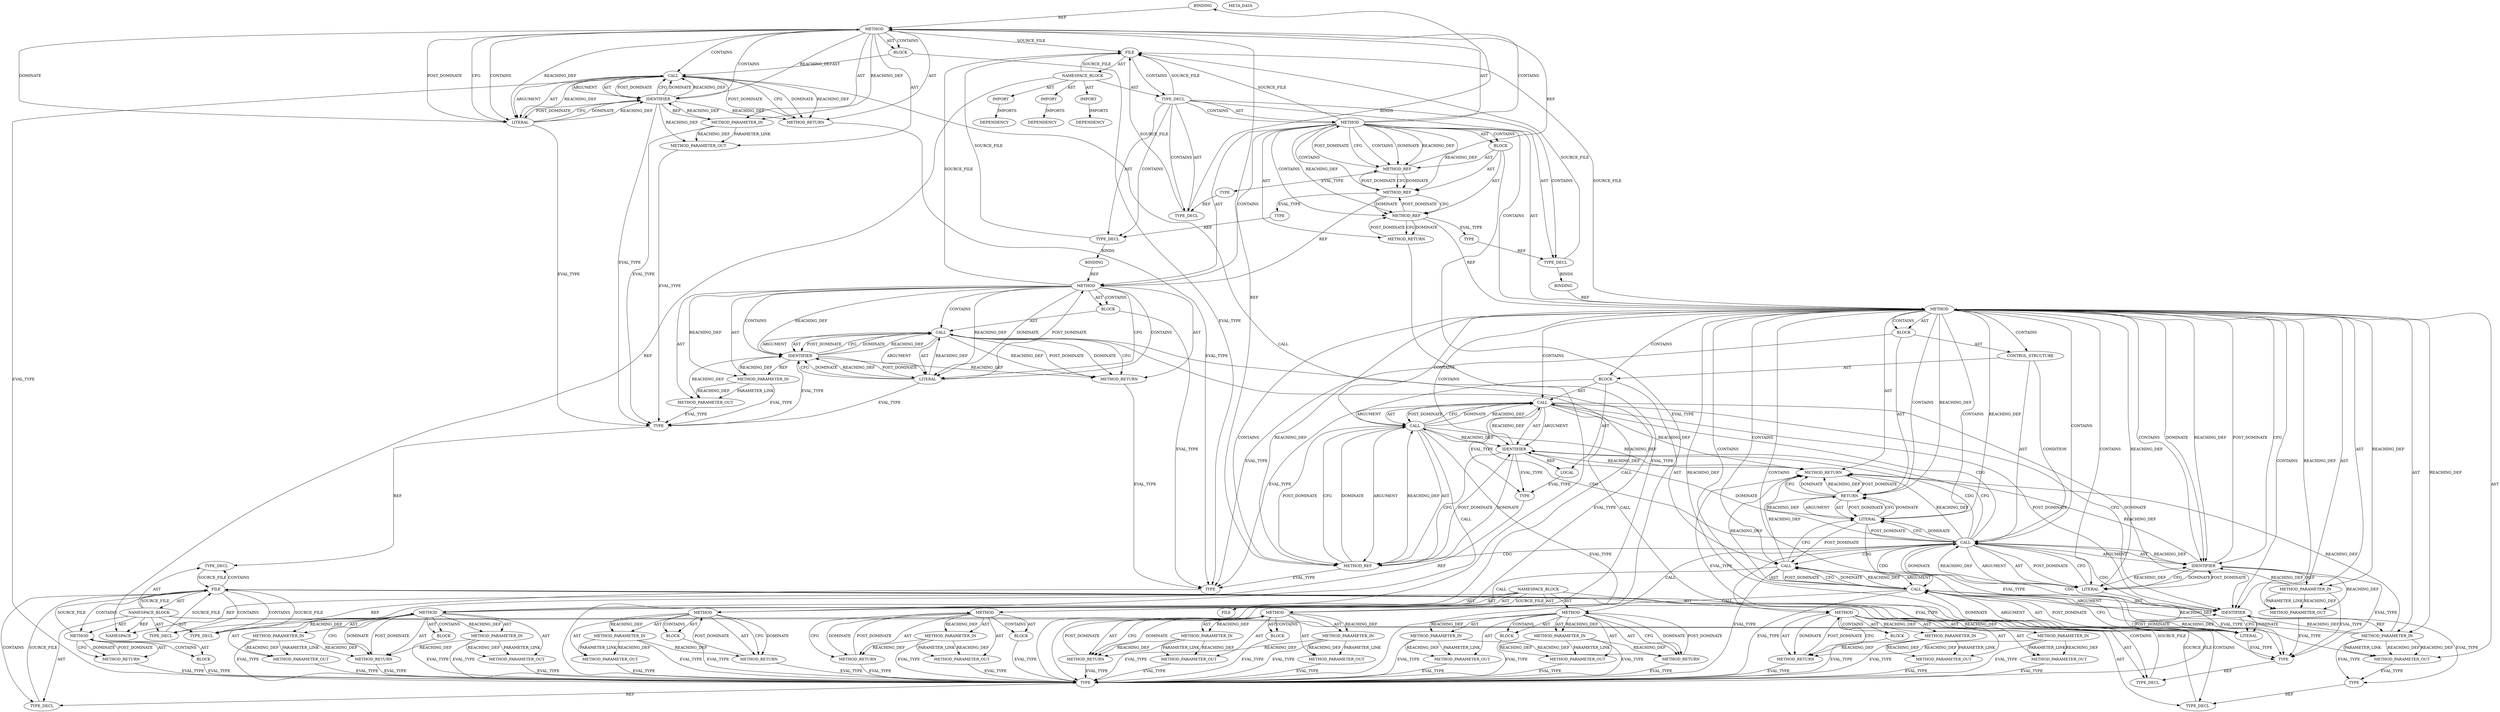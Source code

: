 digraph {
  "21474836480" [label="BINDING" METHOD_FULL_NAME="print_1" NAME="print_1" SIGNATURE="void(char*)"];
  "21474836481" [label="BINDING" METHOD_FULL_NAME="print_2" NAME="print_2" SIGNATURE="void(char*)"];
  "21474836482" [label="BINDING" METHOD_FULL_NAME="main" NAME="main" SIGNATURE="int(int,char[]*)"];
  "25769803776" [label="BLOCK" ARGUMENT_INDEX="-1" CODE="{
	printf(\"%s\", str);					/* FIX */
}" COLUMN_NUMBER="31" LINE_NUMBER="20" ORDER="2" TYPE_FULL_NAME="void"];
  "25769803777" [label="BLOCK" ARGUMENT_INDEX="-1" CODE="{
	printf(\"%s\", str);
}" COLUMN_NUMBER="31" LINE_NUMBER="24" ORDER="2" TYPE_FULL_NAME="void"];
  "25769803778" [label="BLOCK" ARGUMENT_INDEX="-1" CODE="{
	if (argc > 1) {
		vPtr func = &print_1;
		func(argv[1]);
	}
	return 0;
}" COLUMN_NUMBER="1" LINE_NUMBER="30" ORDER="3" TYPE_FULL_NAME="void"];
  "25769803779" [label="BLOCK" ARGUMENT_INDEX="-1" CODE="{
		vPtr func = &print_1;
		func(argv[1]);
	}" COLUMN_NUMBER="16" LINE_NUMBER="31" ORDER="2" TYPE_FULL_NAME="void"];
  "25769803780" [label="BLOCK" ARGUMENT_INDEX="-1" CODE="<empty>" COLUMN_NUMBER="1" LINE_NUMBER="1" ORDER="1" TYPE_FULL_NAME="ANY"];
  "25769803781" [label="BLOCK" ARGUMENT_INDEX="-1" CODE="<empty>" ORDER="1" TYPE_FULL_NAME="ANY"];
  "25769803782" [label="BLOCK" ARGUMENT_INDEX="1" CODE="<empty>" ORDER="1" TYPE_FULL_NAME="ANY"];
  "25769803783" [label="BLOCK" ARGUMENT_INDEX="1" CODE="<empty>" ORDER="1" TYPE_FULL_NAME="ANY"];
  "25769803784" [label="BLOCK" ARGUMENT_INDEX="1" CODE="<empty>" ORDER="1" TYPE_FULL_NAME="ANY"];
  "25769803785" [label="BLOCK" ARGUMENT_INDEX="1" CODE="<empty>" ORDER="1" TYPE_FULL_NAME="ANY"];
  "25769803786" [label="BLOCK" ARGUMENT_INDEX="1" CODE="<empty>" ORDER="1" TYPE_FULL_NAME="ANY"];
  "25769803787" [label="BLOCK" ARGUMENT_INDEX="1" CODE="<empty>" ORDER="1" TYPE_FULL_NAME="ANY"];
  "30064771072" [label="CALL" ARGUMENT_INDEX="-1" CODE="printf(\"%s\", str)" COLUMN_NUMBER="2" DISPATCH_TYPE="STATIC_DISPATCH" LINE_NUMBER="21" METHOD_FULL_NAME="printf" NAME="printf" ORDER="1" SIGNATURE="" TYPE_FULL_NAME="ANY"];
  "30064771073" [label="CALL" ARGUMENT_INDEX="-1" CODE="printf(\"%s\", str)" COLUMN_NUMBER="2" DISPATCH_TYPE="STATIC_DISPATCH" LINE_NUMBER="25" METHOD_FULL_NAME="printf" NAME="printf" ORDER="1" SIGNATURE="" TYPE_FULL_NAME="ANY"];
  "30064771074" [label="CALL" ARGUMENT_INDEX="-1" CODE="argc > 1" COLUMN_NUMBER="6" DISPATCH_TYPE="STATIC_DISPATCH" LINE_NUMBER="31" METHOD_FULL_NAME="<operator>.greaterThan" NAME="<operator>.greaterThan" ORDER="1" SIGNATURE="" TYPE_FULL_NAME="ANY"];
  "30064771075" [label="CALL" ARGUMENT_INDEX="2" CODE="func = &print_1" COLUMN_NUMBER="8" DISPATCH_TYPE="STATIC_DISPATCH" LINE_NUMBER="32" METHOD_FULL_NAME="<operator>.assignment" NAME="<operator>.assignment" ORDER="2" SIGNATURE="" TYPE_FULL_NAME="vPtr"];
  "30064771076" [label="CALL" ARGUMENT_INDEX="2" CODE="&print_1" COLUMN_NUMBER="15" DISPATCH_TYPE="STATIC_DISPATCH" LINE_NUMBER="32" METHOD_FULL_NAME="<operator>.addressOf" NAME="<operator>.addressOf" ORDER="2" SIGNATURE="" TYPE_FULL_NAME="ANY"];
  "30064771077" [label="CALL" ARGUMENT_INDEX="-1" CODE="func(argv[1])" COLUMN_NUMBER="3" DISPATCH_TYPE="STATIC_DISPATCH" LINE_NUMBER="33" METHOD_FULL_NAME="func" NAME="func" ORDER="3" SIGNATURE="" TYPE_FULL_NAME="ANY"];
  "30064771078" [label="CALL" ARGUMENT_INDEX="1" CODE="argv[1]" COLUMN_NUMBER="8" DISPATCH_TYPE="STATIC_DISPATCH" LINE_NUMBER="33" METHOD_FULL_NAME="<operator>.indirectIndexAccess" NAME="<operator>.indirectIndexAccess" ORDER="1" SIGNATURE="" TYPE_FULL_NAME="ANY"];
  "47244640256" [label="CONTROL_STRUCTURE" ARGUMENT_INDEX="1" CODE="if (argc > 1) {
		vPtr func = &print_1;
		func(argv[1]);
	}" COLUMN_NUMBER="2" CONTROL_STRUCTURE_TYPE="IF" LINE_NUMBER="31" ORDER="1" PARSER_TYPE_NAME="CASTIfStatement"];
  "51539607552" [label="DEPENDENCY" DEPENDENCY_GROUP_ID="stdlib.h" NAME="stdlib.h" VERSION="include"];
  "51539607553" [label="DEPENDENCY" DEPENDENCY_GROUP_ID="stdio.h" NAME="stdio.h" VERSION="include"];
  "51539607554" [label="DEPENDENCY" DEPENDENCY_GROUP_ID="string.h" NAME="string.h" VERSION="include"];
  "60129542144" [label="FILE" CODE="<empty>" CONTENT="<empty>" NAME="fmt_string_local_control_flow-good.c" ORDER="0"];
  "60129542145" [label="FILE" CODE="<empty>" CONTENT="<empty>" NAME="<includes>" ORDER="1"];
  "60129542146" [label="FILE" CODE="<empty>" CONTENT="<empty>" NAME="<unknown>" ORDER="0"];
  "68719476736" [label="IDENTIFIER" ARGUMENT_INDEX="2" CODE="str" COLUMN_NUMBER="15" LINE_NUMBER="21" NAME="str" ORDER="2" TYPE_FULL_NAME="char*"];
  "68719476737" [label="IDENTIFIER" ARGUMENT_INDEX="2" CODE="str" COLUMN_NUMBER="15" LINE_NUMBER="25" NAME="str" ORDER="2" TYPE_FULL_NAME="char*"];
  "68719476738" [label="IDENTIFIER" ARGUMENT_INDEX="1" CODE="argc" COLUMN_NUMBER="6" LINE_NUMBER="31" NAME="argc" ORDER="1" TYPE_FULL_NAME="int"];
  "68719476739" [label="IDENTIFIER" ARGUMENT_INDEX="1" CODE="func" COLUMN_NUMBER="8" LINE_NUMBER="32" NAME="func" ORDER="1" TYPE_FULL_NAME="vPtr"];
  "68719476740" [label="IDENTIFIER" ARGUMENT_INDEX="1" CODE="argv" COLUMN_NUMBER="8" LINE_NUMBER="33" NAME="argv" ORDER="1" TYPE_FULL_NAME="char[]*"];
  "73014444032" [label="IMPORT" CODE="#include <stdlib.h>" COLUMN_NUMBER="1" IMPORTED_AS="stdlib.h" IMPORTED_ENTITY="stdlib.h" LINE_NUMBER="13" ORDER="1"];
  "73014444033" [label="IMPORT" CODE="#include <stdio.h>" COLUMN_NUMBER="1" IMPORTED_AS="stdio.h" IMPORTED_ENTITY="stdio.h" LINE_NUMBER="14" ORDER="2"];
  "73014444034" [label="IMPORT" CODE="#include <string.h>" COLUMN_NUMBER="1" IMPORTED_AS="string.h" IMPORTED_ENTITY="string.h" LINE_NUMBER="15" ORDER="3"];
  "90194313216" [label="LITERAL" ARGUMENT_INDEX="1" CODE="\"%s\"" COLUMN_NUMBER="9" LINE_NUMBER="21" ORDER="1" TYPE_FULL_NAME="char*"];
  "90194313217" [label="LITERAL" ARGUMENT_INDEX="1" CODE="\"%s\"" COLUMN_NUMBER="9" LINE_NUMBER="25" ORDER="1" TYPE_FULL_NAME="char*"];
  "90194313218" [label="LITERAL" ARGUMENT_INDEX="2" CODE="1" COLUMN_NUMBER="13" LINE_NUMBER="31" ORDER="2" TYPE_FULL_NAME="int"];
  "90194313219" [label="LITERAL" ARGUMENT_INDEX="2" CODE="1" COLUMN_NUMBER="13" LINE_NUMBER="33" ORDER="2" TYPE_FULL_NAME="int"];
  "90194313220" [label="LITERAL" ARGUMENT_INDEX="-1" CODE="0" COLUMN_NUMBER="9" LINE_NUMBER="35" ORDER="1" TYPE_FULL_NAME="int"];
  "94489280512" [label="LOCAL" CODE="vPtr func" COLUMN_NUMBER="8" GENERIC_SIGNATURE="<empty>" LINE_NUMBER="32" NAME="func" ORDER="1" TYPE_FULL_NAME="vPtr"];
  "107374182400" [label="META_DATA" LANGUAGE="NEWC" OVERLAYS="base;controlflow;typerel;callgraph;dataflowOss" ROOT="/tmp/tmp.iMYkbFlCSa" VERSION="0.1"];
  "111669149696" [label="METHOD" AST_PARENT_FULL_NAME="fmt_string_local_control_flow-good.c:<global>" AST_PARENT_TYPE="TYPE_DECL" CODE="void print_1(const char *str) {
	printf(\"%s\", str);					/* FIX */
}" COLUMN_NUMBER="1" COLUMN_NUMBER_END="1" FILENAME="fmt_string_local_control_flow-good.c" FULL_NAME="print_1" GENERIC_SIGNATURE="<empty>" IS_EXTERNAL="false" LINE_NUMBER="20" LINE_NUMBER_END="22" NAME="print_1" ORDER="1" SIGNATURE="void(char*)"];
  "111669149697" [label="METHOD" AST_PARENT_FULL_NAME="fmt_string_local_control_flow-good.c:<global>" AST_PARENT_TYPE="TYPE_DECL" CODE="<global>" COLUMN_NUMBER="1" COLUMN_NUMBER_END="1" FILENAME="fmt_string_local_control_flow-good.c" FULL_NAME="fmt_string_local_control_flow-good.c:<global>" GENERIC_SIGNATURE="<empty>" IS_EXTERNAL="false" LINE_NUMBER="1" LINE_NUMBER_END="36" NAME="<global>" ORDER="1" SIGNATURE=""];
  "111669149698" [label="METHOD" AST_PARENT_FULL_NAME="fmt_string_local_control_flow-good.c:<global>" AST_PARENT_TYPE="TYPE_DECL" CODE="void print_2(const char *str) {
	printf(\"%s\", str);
}" COLUMN_NUMBER="1" COLUMN_NUMBER_END="1" FILENAME="fmt_string_local_control_flow-good.c" FULL_NAME="print_2" GENERIC_SIGNATURE="<empty>" IS_EXTERNAL="false" LINE_NUMBER="24" LINE_NUMBER_END="26" NAME="print_2" ORDER="1" SIGNATURE="void(char*)"];
  "111669149699" [label="METHOD" AST_PARENT_FULL_NAME="fmt_string_local_control_flow-good.c:<global>" AST_PARENT_TYPE="TYPE_DECL" CODE="int main(int argc, char *argv[])
{
	if (argc > 1) {
		vPtr func = &print_1;
		func(argv[1]);
	}
	return 0;
}" COLUMN_NUMBER="1" COLUMN_NUMBER_END="1" FILENAME="fmt_string_local_control_flow-good.c" FULL_NAME="main" GENERIC_SIGNATURE="<empty>" IS_EXTERNAL="false" LINE_NUMBER="29" LINE_NUMBER_END="36" NAME="main" ORDER="1" SIGNATURE="int(int,char[]*)"];
  "111669149700" [label="METHOD" AST_PARENT_FULL_NAME="<includes>:<global>" AST_PARENT_TYPE="NAMESPACE_BLOCK" CODE="<global>" FILENAME="<includes>" FULL_NAME="<includes>:<global>" GENERIC_SIGNATURE="<empty>" IS_EXTERNAL="false" LINE_NUMBER="1" NAME="<global>" ORDER="1" SIGNATURE=""];
  "111669149701" [label="METHOD" AST_PARENT_FULL_NAME="<global>" AST_PARENT_TYPE="NAMESPACE_BLOCK" CODE="<empty>" FILENAME="<empty>" FULL_NAME="printf" GENERIC_SIGNATURE="<empty>" IS_EXTERNAL="true" NAME="printf" ORDER="0" SIGNATURE=""];
  "111669149702" [label="METHOD" AST_PARENT_FULL_NAME="<global>" AST_PARENT_TYPE="NAMESPACE_BLOCK" CODE="<empty>" FILENAME="<empty>" FULL_NAME="<operator>.greaterThan" GENERIC_SIGNATURE="<empty>" IS_EXTERNAL="true" NAME="<operator>.greaterThan" ORDER="0" SIGNATURE=""];
  "111669149703" [label="METHOD" AST_PARENT_FULL_NAME="<global>" AST_PARENT_TYPE="NAMESPACE_BLOCK" CODE="<empty>" FILENAME="<empty>" FULL_NAME="<operator>.assignment" GENERIC_SIGNATURE="<empty>" IS_EXTERNAL="true" NAME="<operator>.assignment" ORDER="0" SIGNATURE=""];
  "111669149704" [label="METHOD" AST_PARENT_FULL_NAME="<global>" AST_PARENT_TYPE="NAMESPACE_BLOCK" CODE="<empty>" FILENAME="<empty>" FULL_NAME="<operator>.addressOf" GENERIC_SIGNATURE="<empty>" IS_EXTERNAL="true" NAME="<operator>.addressOf" ORDER="0" SIGNATURE=""];
  "111669149705" [label="METHOD" AST_PARENT_FULL_NAME="<global>" AST_PARENT_TYPE="NAMESPACE_BLOCK" CODE="<empty>" FILENAME="<empty>" FULL_NAME="func" GENERIC_SIGNATURE="<empty>" IS_EXTERNAL="true" NAME="func" ORDER="0" SIGNATURE=""];
  "111669149706" [label="METHOD" AST_PARENT_FULL_NAME="<global>" AST_PARENT_TYPE="NAMESPACE_BLOCK" CODE="<empty>" FILENAME="<empty>" FULL_NAME="<operator>.indirectIndexAccess" GENERIC_SIGNATURE="<empty>" IS_EXTERNAL="true" NAME="<operator>.indirectIndexAccess" ORDER="0" SIGNATURE=""];
  "115964116992" [label="METHOD_PARAMETER_IN" CODE="const char *str" COLUMN_NUMBER="14" EVALUATION_STRATEGY="BY_VALUE" INDEX="1" IS_VARIADIC="false" LINE_NUMBER="20" NAME="str" ORDER="1" TYPE_FULL_NAME="char*"];
  "115964116993" [label="METHOD_PARAMETER_IN" CODE="const char *str" COLUMN_NUMBER="14" EVALUATION_STRATEGY="BY_VALUE" INDEX="1" IS_VARIADIC="false" LINE_NUMBER="24" NAME="str" ORDER="1" TYPE_FULL_NAME="char*"];
  "115964116994" [label="METHOD_PARAMETER_IN" CODE="int argc" COLUMN_NUMBER="10" EVALUATION_STRATEGY="BY_VALUE" INDEX="1" IS_VARIADIC="false" LINE_NUMBER="29" NAME="argc" ORDER="1" TYPE_FULL_NAME="int"];
  "115964116995" [label="METHOD_PARAMETER_IN" CODE="char *argv[]" COLUMN_NUMBER="20" EVALUATION_STRATEGY="BY_VALUE" INDEX="2" IS_VARIADIC="false" LINE_NUMBER="29" NAME="argv" ORDER="2" TYPE_FULL_NAME="char[]*"];
  "115964116996" [label="METHOD_PARAMETER_IN" CODE="p1" EVALUATION_STRATEGY="BY_VALUE" INDEX="1" IS_VARIADIC="false" NAME="p1" ORDER="1" TYPE_FULL_NAME="ANY"];
  "115964116997" [label="METHOD_PARAMETER_IN" CODE="p2" EVALUATION_STRATEGY="BY_VALUE" INDEX="2" IS_VARIADIC="false" NAME="p2" ORDER="2" TYPE_FULL_NAME="ANY"];
  "115964116998" [label="METHOD_PARAMETER_IN" CODE="p1" EVALUATION_STRATEGY="BY_VALUE" INDEX="1" IS_VARIADIC="false" NAME="p1" ORDER="1" TYPE_FULL_NAME="ANY"];
  "115964116999" [label="METHOD_PARAMETER_IN" CODE="p2" EVALUATION_STRATEGY="BY_VALUE" INDEX="2" IS_VARIADIC="false" NAME="p2" ORDER="2" TYPE_FULL_NAME="ANY"];
  "115964117000" [label="METHOD_PARAMETER_IN" CODE="p1" EVALUATION_STRATEGY="BY_VALUE" INDEX="1" IS_VARIADIC="false" NAME="p1" ORDER="1" TYPE_FULL_NAME="ANY"];
  "115964117001" [label="METHOD_PARAMETER_IN" CODE="p2" EVALUATION_STRATEGY="BY_VALUE" INDEX="2" IS_VARIADIC="false" NAME="p2" ORDER="2" TYPE_FULL_NAME="ANY"];
  "115964117002" [label="METHOD_PARAMETER_IN" CODE="p1" EVALUATION_STRATEGY="BY_VALUE" INDEX="1" IS_VARIADIC="false" NAME="p1" ORDER="1" TYPE_FULL_NAME="ANY"];
  "115964117003" [label="METHOD_PARAMETER_IN" CODE="p1" EVALUATION_STRATEGY="BY_VALUE" INDEX="1" IS_VARIADIC="false" NAME="p1" ORDER="1" TYPE_FULL_NAME="ANY"];
  "115964117004" [label="METHOD_PARAMETER_IN" CODE="p1" EVALUATION_STRATEGY="BY_VALUE" INDEX="1" IS_VARIADIC="false" NAME="p1" ORDER="1" TYPE_FULL_NAME="ANY"];
  "115964117005" [label="METHOD_PARAMETER_IN" CODE="p2" EVALUATION_STRATEGY="BY_VALUE" INDEX="2" IS_VARIADIC="false" NAME="p2" ORDER="2" TYPE_FULL_NAME="ANY"];
  "120259084288" [label="METHOD_PARAMETER_OUT" CODE="const char *str" COLUMN_NUMBER="14" EVALUATION_STRATEGY="BY_VALUE" INDEX="1" IS_VARIADIC="false" LINE_NUMBER="20" NAME="str" ORDER="1" TYPE_FULL_NAME="char*"];
  "120259084289" [label="METHOD_PARAMETER_OUT" CODE="const char *str" COLUMN_NUMBER="14" EVALUATION_STRATEGY="BY_VALUE" INDEX="1" IS_VARIADIC="false" LINE_NUMBER="24" NAME="str" ORDER="1" TYPE_FULL_NAME="char*"];
  "120259084290" [label="METHOD_PARAMETER_OUT" CODE="int argc" COLUMN_NUMBER="10" EVALUATION_STRATEGY="BY_VALUE" INDEX="1" IS_VARIADIC="false" LINE_NUMBER="29" NAME="argc" ORDER="1" TYPE_FULL_NAME="int"];
  "120259084291" [label="METHOD_PARAMETER_OUT" CODE="char *argv[]" COLUMN_NUMBER="20" EVALUATION_STRATEGY="BY_VALUE" INDEX="2" IS_VARIADIC="false" LINE_NUMBER="29" NAME="argv" ORDER="2" TYPE_FULL_NAME="char[]*"];
  "120259084292" [label="METHOD_PARAMETER_OUT" CODE="p1" EVALUATION_STRATEGY="BY_VALUE" INDEX="1" IS_VARIADIC="false" NAME="p1" ORDER="1" TYPE_FULL_NAME="ANY"];
  "120259084293" [label="METHOD_PARAMETER_OUT" CODE="p2" EVALUATION_STRATEGY="BY_VALUE" INDEX="2" IS_VARIADIC="false" NAME="p2" ORDER="2" TYPE_FULL_NAME="ANY"];
  "120259084294" [label="METHOD_PARAMETER_OUT" CODE="p1" EVALUATION_STRATEGY="BY_VALUE" INDEX="1" IS_VARIADIC="false" NAME="p1" ORDER="1" TYPE_FULL_NAME="ANY"];
  "120259084295" [label="METHOD_PARAMETER_OUT" CODE="p2" EVALUATION_STRATEGY="BY_VALUE" INDEX="2" IS_VARIADIC="false" NAME="p2" ORDER="2" TYPE_FULL_NAME="ANY"];
  "120259084296" [label="METHOD_PARAMETER_OUT" CODE="p1" EVALUATION_STRATEGY="BY_VALUE" INDEX="1" IS_VARIADIC="false" NAME="p1" ORDER="1" TYPE_FULL_NAME="ANY"];
  "120259084297" [label="METHOD_PARAMETER_OUT" CODE="p2" EVALUATION_STRATEGY="BY_VALUE" INDEX="2" IS_VARIADIC="false" NAME="p2" ORDER="2" TYPE_FULL_NAME="ANY"];
  "120259084298" [label="METHOD_PARAMETER_OUT" CODE="p1" EVALUATION_STRATEGY="BY_VALUE" INDEX="1" IS_VARIADIC="false" NAME="p1" ORDER="1" TYPE_FULL_NAME="ANY"];
  "120259084299" [label="METHOD_PARAMETER_OUT" CODE="p1" EVALUATION_STRATEGY="BY_VALUE" INDEX="1" IS_VARIADIC="false" NAME="p1" ORDER="1" TYPE_FULL_NAME="ANY"];
  "120259084300" [label="METHOD_PARAMETER_OUT" CODE="p1" EVALUATION_STRATEGY="BY_VALUE" INDEX="1" IS_VARIADIC="false" NAME="p1" ORDER="1" TYPE_FULL_NAME="ANY"];
  "120259084301" [label="METHOD_PARAMETER_OUT" CODE="p2" EVALUATION_STRATEGY="BY_VALUE" INDEX="2" IS_VARIADIC="false" NAME="p2" ORDER="2" TYPE_FULL_NAME="ANY"];
  "124554051584" [label="METHOD_REF" ARGUMENT_INDEX="1" CODE="print_1" COLUMN_NUMBER="16" LINE_NUMBER="32" METHOD_FULL_NAME="print_1" ORDER="1" TYPE_FULL_NAME="void"];
  "124554051585" [label="METHOD_REF" ARGUMENT_INDEX="1" CODE="print_1" COLUMN_NUMBER="1" LINE_NUMBER="20" METHOD_FULL_NAME="print_1" ORDER="1" TYPE_FULL_NAME="print_1"];
  "124554051586" [label="METHOD_REF" ARGUMENT_INDEX="2" CODE="print_2" COLUMN_NUMBER="1" LINE_NUMBER="24" METHOD_FULL_NAME="print_2" ORDER="2" TYPE_FULL_NAME="print_2"];
  "124554051587" [label="METHOD_REF" ARGUMENT_INDEX="3" CODE="main" COLUMN_NUMBER="1" LINE_NUMBER="29" METHOD_FULL_NAME="main" ORDER="3" TYPE_FULL_NAME="main"];
  "128849018880" [label="METHOD_RETURN" CODE="RET" COLUMN_NUMBER="1" EVALUATION_STRATEGY="BY_VALUE" LINE_NUMBER="20" ORDER="3" TYPE_FULL_NAME="void"];
  "128849018881" [label="METHOD_RETURN" CODE="RET" COLUMN_NUMBER="1" EVALUATION_STRATEGY="BY_VALUE" LINE_NUMBER="24" ORDER="3" TYPE_FULL_NAME="void"];
  "128849018882" [label="METHOD_RETURN" CODE="RET" COLUMN_NUMBER="1" EVALUATION_STRATEGY="BY_VALUE" LINE_NUMBER="29" ORDER="4" TYPE_FULL_NAME="int"];
  "128849018883" [label="METHOD_RETURN" CODE="RET" COLUMN_NUMBER="1" EVALUATION_STRATEGY="BY_VALUE" LINE_NUMBER="1" ORDER="2" TYPE_FULL_NAME="ANY"];
  "128849018884" [label="METHOD_RETURN" CODE="RET" EVALUATION_STRATEGY="BY_VALUE" LINE_NUMBER="1" ORDER="2" TYPE_FULL_NAME="ANY"];
  "128849018885" [label="METHOD_RETURN" CODE="RET" EVALUATION_STRATEGY="BY_VALUE" ORDER="2" TYPE_FULL_NAME="ANY"];
  "128849018886" [label="METHOD_RETURN" CODE="RET" EVALUATION_STRATEGY="BY_VALUE" ORDER="2" TYPE_FULL_NAME="ANY"];
  "128849018887" [label="METHOD_RETURN" CODE="RET" EVALUATION_STRATEGY="BY_VALUE" ORDER="2" TYPE_FULL_NAME="ANY"];
  "128849018888" [label="METHOD_RETURN" CODE="RET" EVALUATION_STRATEGY="BY_VALUE" ORDER="2" TYPE_FULL_NAME="ANY"];
  "128849018889" [label="METHOD_RETURN" CODE="RET" EVALUATION_STRATEGY="BY_VALUE" ORDER="2" TYPE_FULL_NAME="ANY"];
  "128849018890" [label="METHOD_RETURN" CODE="RET" EVALUATION_STRATEGY="BY_VALUE" ORDER="2" TYPE_FULL_NAME="ANY"];
  "137438953472" [label="NAMESPACE" CODE="<empty>" NAME="<global>" ORDER="-1"];
  "141733920768" [label="NAMESPACE_BLOCK" CODE="<empty>" FILENAME="<unknown>" FULL_NAME="<global>" NAME="<global>" ORDER="1"];
  "141733920769" [label="NAMESPACE_BLOCK" CODE="<empty>" FILENAME="fmt_string_local_control_flow-good.c" FULL_NAME="fmt_string_local_control_flow-good.c:<global>" NAME="<global>" ORDER="1"];
  "141733920770" [label="NAMESPACE_BLOCK" CODE="<empty>" FILENAME="<includes>" FULL_NAME="<includes>:<global>" NAME="<global>" ORDER="1"];
  "146028888064" [label="RETURN" ARGUMENT_INDEX="-1" CODE="return 0;" COLUMN_NUMBER="2" LINE_NUMBER="35" ORDER="2"];
  "163208757248" [label="TYPE" FULL_NAME="ANY" NAME="ANY" TYPE_DECL_FULL_NAME="ANY"];
  "163208757249" [label="TYPE" FULL_NAME="char*" NAME="char*" TYPE_DECL_FULL_NAME="char*"];
  "163208757250" [label="TYPE" FULL_NAME="char[]*" NAME="char[]*" TYPE_DECL_FULL_NAME="char[]*"];
  "163208757251" [label="TYPE" FULL_NAME="int" NAME="int" TYPE_DECL_FULL_NAME="int"];
  "163208757252" [label="TYPE" FULL_NAME="main" NAME="main" TYPE_DECL_FULL_NAME="main"];
  "163208757253" [label="TYPE" FULL_NAME="print_1" NAME="print_1" TYPE_DECL_FULL_NAME="print_1"];
  "163208757254" [label="TYPE" FULL_NAME="print_2" NAME="print_2" TYPE_DECL_FULL_NAME="print_2"];
  "163208757255" [label="TYPE" FULL_NAME="vPtr" NAME="vPtr" TYPE_DECL_FULL_NAME="vPtr"];
  "163208757256" [label="TYPE" FULL_NAME="void" NAME="void" TYPE_DECL_FULL_NAME="void"];
  "171798691840" [label="TYPE_DECL" AST_PARENT_FULL_NAME="fmt_string_local_control_flow-good.c:<global>" AST_PARENT_TYPE="TYPE_DECL" CODE="print_1" COLUMN_NUMBER="1" FILENAME="fmt_string_local_control_flow-good.c" FULL_NAME="print_1" GENERIC_SIGNATURE="<empty>" IS_EXTERNAL="false" LINE_NUMBER="20" NAME="print_1" ORDER="1"];
  "171798691841" [label="TYPE_DECL" AST_PARENT_FULL_NAME="fmt_string_local_control_flow-good.c:<global>" AST_PARENT_TYPE="TYPE_DECL" CODE="print_2" COLUMN_NUMBER="1" FILENAME="fmt_string_local_control_flow-good.c" FULL_NAME="print_2" GENERIC_SIGNATURE="<empty>" IS_EXTERNAL="false" LINE_NUMBER="24" NAME="print_2" ORDER="1"];
  "171798691842" [label="TYPE_DECL" AST_PARENT_FULL_NAME="fmt_string_local_control_flow-good.c:<global>" AST_PARENT_TYPE="TYPE_DECL" CODE="main" COLUMN_NUMBER="1" FILENAME="fmt_string_local_control_flow-good.c" FULL_NAME="main" GENERIC_SIGNATURE="<empty>" IS_EXTERNAL="false" LINE_NUMBER="29" NAME="main" ORDER="1"];
  "171798691843" [label="TYPE_DECL" AST_PARENT_FULL_NAME="fmt_string_local_control_flow-good.c:<global>" AST_PARENT_TYPE="NAMESPACE_BLOCK" CODE="<global>" COLUMN_NUMBER="1" FILENAME="fmt_string_local_control_flow-good.c" FULL_NAME="fmt_string_local_control_flow-good.c:<global>" GENERIC_SIGNATURE="<empty>" IS_EXTERNAL="false" LINE_NUMBER="1" NAME="<global>" ORDER="4"];
  "171798691844" [label="TYPE_DECL" AST_PARENT_FULL_NAME="<includes>:<global>" AST_PARENT_TYPE="NAMESPACE_BLOCK" CODE="ANY" FILENAME="<includes>" FULL_NAME="ANY" GENERIC_SIGNATURE="<empty>" IS_EXTERNAL="true" NAME="ANY" ORDER="-1"];
  "171798691845" [label="TYPE_DECL" AST_PARENT_FULL_NAME="<includes>:<global>" AST_PARENT_TYPE="NAMESPACE_BLOCK" CODE="char*" FILENAME="<includes>" FULL_NAME="char*" GENERIC_SIGNATURE="<empty>" IS_EXTERNAL="true" NAME="char*" ORDER="-1"];
  "171798691846" [label="TYPE_DECL" AST_PARENT_FULL_NAME="<includes>:<global>" AST_PARENT_TYPE="NAMESPACE_BLOCK" CODE="char[]*" FILENAME="<includes>" FULL_NAME="char[]*" GENERIC_SIGNATURE="<empty>" IS_EXTERNAL="true" NAME="char[]*" ORDER="-1"];
  "171798691847" [label="TYPE_DECL" AST_PARENT_FULL_NAME="<includes>:<global>" AST_PARENT_TYPE="NAMESPACE_BLOCK" CODE="int" FILENAME="<includes>" FULL_NAME="int" GENERIC_SIGNATURE="<empty>" IS_EXTERNAL="true" NAME="int" ORDER="-1"];
  "171798691848" [label="TYPE_DECL" AST_PARENT_FULL_NAME="<includes>:<global>" AST_PARENT_TYPE="NAMESPACE_BLOCK" CODE="vPtr" FILENAME="<includes>" FULL_NAME="vPtr" GENERIC_SIGNATURE="<empty>" IS_EXTERNAL="true" NAME="vPtr" ORDER="-1"];
  "171798691849" [label="TYPE_DECL" AST_PARENT_FULL_NAME="<includes>:<global>" AST_PARENT_TYPE="NAMESPACE_BLOCK" CODE="void" FILENAME="<includes>" FULL_NAME="void" GENERIC_SIGNATURE="<empty>" IS_EXTERNAL="true" NAME="void" ORDER="-1"];
  "21474836480" -> "111669149696" [label="REF" ];
  "21474836481" -> "111669149698" [label="REF" ];
  "21474836482" -> "111669149699" [label="REF" ];
  "25769803776" -> "30064771072" [label="AST" ];
  "25769803776" -> "163208757256" [label="EVAL_TYPE" ];
  "25769803777" -> "30064771073" [label="AST" ];
  "25769803777" -> "163208757256" [label="EVAL_TYPE" ];
  "25769803778" -> "47244640256" [label="AST" ];
  "25769803778" -> "146028888064" [label="AST" ];
  "25769803778" -> "163208757256" [label="EVAL_TYPE" ];
  "25769803779" -> "94489280512" [label="AST" ];
  "25769803779" -> "30064771075" [label="AST" ];
  "25769803779" -> "30064771077" [label="AST" ];
  "25769803779" -> "163208757256" [label="EVAL_TYPE" ];
  "25769803780" -> "124554051585" [label="AST" ];
  "25769803780" -> "124554051586" [label="AST" ];
  "25769803780" -> "124554051587" [label="AST" ];
  "25769803780" -> "163208757248" [label="EVAL_TYPE" ];
  "25769803781" -> "163208757248" [label="EVAL_TYPE" ];
  "25769803782" -> "163208757248" [label="EVAL_TYPE" ];
  "25769803783" -> "163208757248" [label="EVAL_TYPE" ];
  "25769803784" -> "163208757248" [label="EVAL_TYPE" ];
  "25769803785" -> "163208757248" [label="EVAL_TYPE" ];
  "25769803786" -> "163208757248" [label="EVAL_TYPE" ];
  "25769803787" -> "163208757248" [label="EVAL_TYPE" ];
  "30064771072" -> "90194313216" [label="ARGUMENT" ];
  "30064771072" -> "68719476736" [label="ARGUMENT" ];
  "30064771072" -> "90194313216" [label="AST" ];
  "30064771072" -> "68719476736" [label="AST" ];
  "30064771072" -> "111669149701" [label="CALL" ];
  "30064771072" -> "128849018880" [label="CFG" ];
  "30064771072" -> "128849018880" [label="DOMINATE" ];
  "30064771072" -> "163208757248" [label="EVAL_TYPE" ];
  "30064771072" -> "68719476736" [label="POST_DOMINATE" ];
  "30064771072" -> "128849018880" [label="REACHING_DEF" property="printf(\"%s\", str)"];
  "30064771073" -> "90194313217" [label="ARGUMENT" ];
  "30064771073" -> "68719476737" [label="ARGUMENT" ];
  "30064771073" -> "90194313217" [label="AST" ];
  "30064771073" -> "68719476737" [label="AST" ];
  "30064771073" -> "111669149701" [label="CALL" ];
  "30064771073" -> "128849018881" [label="CFG" ];
  "30064771073" -> "128849018881" [label="DOMINATE" ];
  "30064771073" -> "163208757248" [label="EVAL_TYPE" ];
  "30064771073" -> "68719476737" [label="POST_DOMINATE" ];
  "30064771073" -> "128849018881" [label="REACHING_DEF" property="printf(\"%s\", str)"];
  "30064771074" -> "68719476738" [label="ARGUMENT" ];
  "30064771074" -> "90194313218" [label="ARGUMENT" ];
  "30064771074" -> "68719476738" [label="AST" ];
  "30064771074" -> "90194313218" [label="AST" ];
  "30064771074" -> "111669149702" [label="CALL" ];
  "30064771074" -> "30064771078" [label="CDG" ];
  "30064771074" -> "90194313219" [label="CDG" ];
  "30064771074" -> "30064771077" [label="CDG" ];
  "30064771074" -> "68719476740" [label="CDG" ];
  "30064771074" -> "124554051584" [label="CDG" ];
  "30064771074" -> "68719476739" [label="CDG" ];
  "30064771074" -> "30064771076" [label="CDG" ];
  "30064771074" -> "30064771075" [label="CDG" ];
  "30064771074" -> "68719476739" [label="CFG" ];
  "30064771074" -> "90194313220" [label="CFG" ];
  "30064771074" -> "90194313220" [label="DOMINATE" ];
  "30064771074" -> "68719476739" [label="DOMINATE" ];
  "30064771074" -> "163208757248" [label="EVAL_TYPE" ];
  "30064771074" -> "90194313218" [label="POST_DOMINATE" ];
  "30064771074" -> "128849018882" [label="REACHING_DEF" property="argc > 1"];
  "30064771075" -> "68719476739" [label="ARGUMENT" ];
  "30064771075" -> "30064771076" [label="ARGUMENT" ];
  "30064771075" -> "68719476739" [label="AST" ];
  "30064771075" -> "30064771076" [label="AST" ];
  "30064771075" -> "111669149703" [label="CALL" ];
  "30064771075" -> "68719476740" [label="CFG" ];
  "30064771075" -> "68719476740" [label="DOMINATE" ];
  "30064771075" -> "163208757255" [label="EVAL_TYPE" ];
  "30064771075" -> "30064771076" [label="POST_DOMINATE" ];
  "30064771075" -> "128849018882" [label="REACHING_DEF" property="func = &print_1"];
  "30064771076" -> "124554051584" [label="ARGUMENT" ];
  "30064771076" -> "124554051584" [label="AST" ];
  "30064771076" -> "111669149704" [label="CALL" ];
  "30064771076" -> "30064771075" [label="CFG" ];
  "30064771076" -> "30064771075" [label="DOMINATE" ];
  "30064771076" -> "163208757248" [label="EVAL_TYPE" ];
  "30064771076" -> "124554051584" [label="POST_DOMINATE" ];
  "30064771076" -> "68719476739" [label="REACHING_DEF" property="&print_1"];
  "30064771076" -> "30064771075" [label="REACHING_DEF" property="&print_1"];
  "30064771076" -> "128849018882" [label="REACHING_DEF" property="&print_1"];
  "30064771077" -> "30064771078" [label="ARGUMENT" ];
  "30064771077" -> "30064771078" [label="AST" ];
  "30064771077" -> "111669149705" [label="CALL" ];
  "30064771077" -> "90194313220" [label="CFG" ];
  "30064771077" -> "163208757248" [label="EVAL_TYPE" ];
  "30064771077" -> "30064771078" [label="POST_DOMINATE" ];
  "30064771077" -> "128849018882" [label="REACHING_DEF" property="func(argv[1])"];
  "30064771078" -> "68719476740" [label="ARGUMENT" ];
  "30064771078" -> "90194313219" [label="ARGUMENT" ];
  "30064771078" -> "68719476740" [label="AST" ];
  "30064771078" -> "90194313219" [label="AST" ];
  "30064771078" -> "111669149706" [label="CALL" ];
  "30064771078" -> "30064771077" [label="CFG" ];
  "30064771078" -> "30064771077" [label="DOMINATE" ];
  "30064771078" -> "163208757248" [label="EVAL_TYPE" ];
  "30064771078" -> "90194313219" [label="POST_DOMINATE" ];
  "30064771078" -> "120259084291" [label="REACHING_DEF" property="argv[1]"];
  "30064771078" -> "30064771077" [label="REACHING_DEF" property="argv[1]"];
  "30064771078" -> "128849018882" [label="REACHING_DEF" property="argv[1]"];
  "47244640256" -> "30064771074" [label="AST" ];
  "47244640256" -> "25769803779" [label="AST" ];
  "47244640256" -> "30064771074" [label="CONDITION" ];
  "60129542144" -> "141733920769" [label="AST" ];
  "60129542144" -> "171798691843" [label="CONTAINS" ];
  "60129542145" -> "141733920770" [label="AST" ];
  "60129542145" -> "111669149700" [label="CONTAINS" ];
  "60129542145" -> "171798691844" [label="CONTAINS" ];
  "60129542145" -> "171798691845" [label="CONTAINS" ];
  "60129542145" -> "171798691846" [label="CONTAINS" ];
  "60129542145" -> "171798691847" [label="CONTAINS" ];
  "60129542145" -> "171798691848" [label="CONTAINS" ];
  "60129542145" -> "171798691849" [label="CONTAINS" ];
  "68719476736" -> "30064771072" [label="CFG" ];
  "68719476736" -> "30064771072" [label="DOMINATE" ];
  "68719476736" -> "163208757249" [label="EVAL_TYPE" ];
  "68719476736" -> "90194313216" [label="POST_DOMINATE" ];
  "68719476736" -> "120259084288" [label="REACHING_DEF" property="str"];
  "68719476736" -> "30064771072" [label="REACHING_DEF" property="str"];
  "68719476736" -> "128849018880" [label="REACHING_DEF" property="str"];
  "68719476736" -> "115964116992" [label="REF" ];
  "68719476737" -> "30064771073" [label="CFG" ];
  "68719476737" -> "30064771073" [label="DOMINATE" ];
  "68719476737" -> "163208757249" [label="EVAL_TYPE" ];
  "68719476737" -> "90194313217" [label="POST_DOMINATE" ];
  "68719476737" -> "30064771073" [label="REACHING_DEF" property="str"];
  "68719476737" -> "120259084289" [label="REACHING_DEF" property="str"];
  "68719476737" -> "128849018881" [label="REACHING_DEF" property="str"];
  "68719476737" -> "115964116993" [label="REF" ];
  "68719476738" -> "90194313218" [label="CFG" ];
  "68719476738" -> "90194313218" [label="DOMINATE" ];
  "68719476738" -> "163208757251" [label="EVAL_TYPE" ];
  "68719476738" -> "111669149699" [label="POST_DOMINATE" ];
  "68719476738" -> "120259084290" [label="REACHING_DEF" property="argc"];
  "68719476738" -> "30064771074" [label="REACHING_DEF" property="argc"];
  "68719476738" -> "128849018882" [label="REACHING_DEF" property="argc"];
  "68719476738" -> "115964116994" [label="REF" ];
  "68719476739" -> "124554051584" [label="CFG" ];
  "68719476739" -> "124554051584" [label="DOMINATE" ];
  "68719476739" -> "163208757255" [label="EVAL_TYPE" ];
  "68719476739" -> "30064771075" [label="REACHING_DEF" property="func"];
  "68719476739" -> "128849018882" [label="REACHING_DEF" property="func"];
  "68719476739" -> "94489280512" [label="REF" ];
  "68719476740" -> "90194313219" [label="CFG" ];
  "68719476740" -> "90194313219" [label="DOMINATE" ];
  "68719476740" -> "163208757250" [label="EVAL_TYPE" ];
  "68719476740" -> "30064771075" [label="POST_DOMINATE" ];
  "68719476740" -> "115964116995" [label="REF" ];
  "73014444032" -> "51539607552" [label="IMPORTS" ];
  "73014444033" -> "51539607553" [label="IMPORTS" ];
  "73014444034" -> "51539607554" [label="IMPORTS" ];
  "90194313216" -> "68719476736" [label="CFG" ];
  "90194313216" -> "68719476736" [label="DOMINATE" ];
  "90194313216" -> "163208757249" [label="EVAL_TYPE" ];
  "90194313216" -> "111669149696" [label="POST_DOMINATE" ];
  "90194313216" -> "68719476736" [label="REACHING_DEF" property="\"%s\""];
  "90194313216" -> "30064771072" [label="REACHING_DEF" property="\"%s\""];
  "90194313217" -> "68719476737" [label="CFG" ];
  "90194313217" -> "68719476737" [label="DOMINATE" ];
  "90194313217" -> "163208757249" [label="EVAL_TYPE" ];
  "90194313217" -> "111669149698" [label="POST_DOMINATE" ];
  "90194313217" -> "68719476737" [label="REACHING_DEF" property="\"%s\""];
  "90194313217" -> "30064771073" [label="REACHING_DEF" property="\"%s\""];
  "90194313218" -> "30064771074" [label="CFG" ];
  "90194313218" -> "30064771074" [label="DOMINATE" ];
  "90194313218" -> "163208757251" [label="EVAL_TYPE" ];
  "90194313218" -> "68719476738" [label="POST_DOMINATE" ];
  "90194313218" -> "68719476738" [label="REACHING_DEF" property="1"];
  "90194313218" -> "30064771074" [label="REACHING_DEF" property="1"];
  "90194313219" -> "30064771078" [label="CFG" ];
  "90194313219" -> "30064771078" [label="DOMINATE" ];
  "90194313219" -> "163208757251" [label="EVAL_TYPE" ];
  "90194313219" -> "68719476740" [label="POST_DOMINATE" ];
  "90194313220" -> "146028888064" [label="CFG" ];
  "90194313220" -> "146028888064" [label="DOMINATE" ];
  "90194313220" -> "163208757251" [label="EVAL_TYPE" ];
  "90194313220" -> "30064771074" [label="POST_DOMINATE" ];
  "90194313220" -> "30064771077" [label="POST_DOMINATE" ];
  "90194313220" -> "146028888064" [label="REACHING_DEF" property="0"];
  "94489280512" -> "163208757255" [label="EVAL_TYPE" ];
  "111669149696" -> "115964116992" [label="AST" ];
  "111669149696" -> "25769803776" [label="AST" ];
  "111669149696" -> "128849018880" [label="AST" ];
  "111669149696" -> "120259084288" [label="AST" ];
  "111669149696" -> "90194313216" [label="CFG" ];
  "111669149696" -> "25769803776" [label="CONTAINS" ];
  "111669149696" -> "30064771072" [label="CONTAINS" ];
  "111669149696" -> "90194313216" [label="CONTAINS" ];
  "111669149696" -> "68719476736" [label="CONTAINS" ];
  "111669149696" -> "90194313216" [label="DOMINATE" ];
  "111669149696" -> "90194313216" [label="REACHING_DEF" property=""];
  "111669149696" -> "115964116992" [label="REACHING_DEF" property=""];
  "111669149696" -> "68719476736" [label="REACHING_DEF" property=""];
  "111669149696" -> "60129542144" [label="SOURCE_FILE" ];
  "111669149697" -> "111669149696" [label="AST" ];
  "111669149697" -> "111669149698" [label="AST" ];
  "111669149697" -> "111669149699" [label="AST" ];
  "111669149697" -> "25769803780" [label="AST" ];
  "111669149697" -> "128849018883" [label="AST" ];
  "111669149697" -> "124554051585" [label="CFG" ];
  "111669149697" -> "111669149696" [label="CONTAINS" ];
  "111669149697" -> "111669149698" [label="CONTAINS" ];
  "111669149697" -> "111669149699" [label="CONTAINS" ];
  "111669149697" -> "25769803780" [label="CONTAINS" ];
  "111669149697" -> "124554051585" [label="CONTAINS" ];
  "111669149697" -> "124554051586" [label="CONTAINS" ];
  "111669149697" -> "124554051587" [label="CONTAINS" ];
  "111669149697" -> "124554051585" [label="DOMINATE" ];
  "111669149697" -> "124554051587" [label="REACHING_DEF" property=""];
  "111669149697" -> "124554051586" [label="REACHING_DEF" property=""];
  "111669149697" -> "124554051585" [label="REACHING_DEF" property=""];
  "111669149697" -> "60129542144" [label="SOURCE_FILE" ];
  "111669149698" -> "115964116993" [label="AST" ];
  "111669149698" -> "25769803777" [label="AST" ];
  "111669149698" -> "128849018881" [label="AST" ];
  "111669149698" -> "120259084289" [label="AST" ];
  "111669149698" -> "90194313217" [label="CFG" ];
  "111669149698" -> "25769803777" [label="CONTAINS" ];
  "111669149698" -> "30064771073" [label="CONTAINS" ];
  "111669149698" -> "90194313217" [label="CONTAINS" ];
  "111669149698" -> "68719476737" [label="CONTAINS" ];
  "111669149698" -> "90194313217" [label="DOMINATE" ];
  "111669149698" -> "115964116993" [label="REACHING_DEF" property=""];
  "111669149698" -> "90194313217" [label="REACHING_DEF" property=""];
  "111669149698" -> "68719476737" [label="REACHING_DEF" property=""];
  "111669149698" -> "60129542144" [label="SOURCE_FILE" ];
  "111669149699" -> "115964116994" [label="AST" ];
  "111669149699" -> "115964116995" [label="AST" ];
  "111669149699" -> "25769803778" [label="AST" ];
  "111669149699" -> "128849018882" [label="AST" ];
  "111669149699" -> "120259084290" [label="AST" ];
  "111669149699" -> "120259084291" [label="AST" ];
  "111669149699" -> "68719476738" [label="CFG" ];
  "111669149699" -> "25769803778" [label="CONTAINS" ];
  "111669149699" -> "47244640256" [label="CONTAINS" ];
  "111669149699" -> "146028888064" [label="CONTAINS" ];
  "111669149699" -> "30064771074" [label="CONTAINS" ];
  "111669149699" -> "25769803779" [label="CONTAINS" ];
  "111669149699" -> "90194313220" [label="CONTAINS" ];
  "111669149699" -> "68719476738" [label="CONTAINS" ];
  "111669149699" -> "90194313218" [label="CONTAINS" ];
  "111669149699" -> "30064771075" [label="CONTAINS" ];
  "111669149699" -> "30064771077" [label="CONTAINS" ];
  "111669149699" -> "68719476739" [label="CONTAINS" ];
  "111669149699" -> "30064771076" [label="CONTAINS" ];
  "111669149699" -> "30064771078" [label="CONTAINS" ];
  "111669149699" -> "124554051584" [label="CONTAINS" ];
  "111669149699" -> "68719476740" [label="CONTAINS" ];
  "111669149699" -> "90194313219" [label="CONTAINS" ];
  "111669149699" -> "68719476738" [label="DOMINATE" ];
  "111669149699" -> "68719476738" [label="REACHING_DEF" property=""];
  "111669149699" -> "90194313220" [label="REACHING_DEF" property=""];
  "111669149699" -> "115964116995" [label="REACHING_DEF" property=""];
  "111669149699" -> "115964116994" [label="REACHING_DEF" property=""];
  "111669149699" -> "90194313218" [label="REACHING_DEF" property=""];
  "111669149699" -> "124554051584" [label="REACHING_DEF" property=""];
  "111669149699" -> "90194313219" [label="REACHING_DEF" property=""];
  "111669149699" -> "68719476740" [label="REACHING_DEF" property=""];
  "111669149699" -> "146028888064" [label="REACHING_DEF" property=""];
  "111669149699" -> "60129542144" [label="SOURCE_FILE" ];
  "111669149700" -> "25769803781" [label="AST" ];
  "111669149700" -> "128849018884" [label="AST" ];
  "111669149700" -> "128849018884" [label="CFG" ];
  "111669149700" -> "25769803781" [label="CONTAINS" ];
  "111669149700" -> "128849018884" [label="DOMINATE" ];
  "111669149700" -> "60129542145" [label="SOURCE_FILE" ];
  "111669149701" -> "115964116996" [label="AST" ];
  "111669149701" -> "115964116997" [label="AST" ];
  "111669149701" -> "25769803782" [label="AST" ];
  "111669149701" -> "128849018885" [label="AST" ];
  "111669149701" -> "120259084292" [label="AST" ];
  "111669149701" -> "120259084293" [label="AST" ];
  "111669149701" -> "128849018885" [label="CFG" ];
  "111669149701" -> "25769803782" [label="CONTAINS" ];
  "111669149701" -> "128849018885" [label="DOMINATE" ];
  "111669149701" -> "115964116997" [label="REACHING_DEF" property=""];
  "111669149701" -> "115964116996" [label="REACHING_DEF" property=""];
  "111669149702" -> "115964116998" [label="AST" ];
  "111669149702" -> "115964116999" [label="AST" ];
  "111669149702" -> "25769803783" [label="AST" ];
  "111669149702" -> "128849018886" [label="AST" ];
  "111669149702" -> "120259084294" [label="AST" ];
  "111669149702" -> "120259084295" [label="AST" ];
  "111669149702" -> "128849018886" [label="CFG" ];
  "111669149702" -> "25769803783" [label="CONTAINS" ];
  "111669149702" -> "128849018886" [label="DOMINATE" ];
  "111669149702" -> "115964116998" [label="REACHING_DEF" property=""];
  "111669149702" -> "115964116999" [label="REACHING_DEF" property=""];
  "111669149703" -> "115964117000" [label="AST" ];
  "111669149703" -> "115964117001" [label="AST" ];
  "111669149703" -> "25769803784" [label="AST" ];
  "111669149703" -> "128849018887" [label="AST" ];
  "111669149703" -> "120259084296" [label="AST" ];
  "111669149703" -> "120259084297" [label="AST" ];
  "111669149703" -> "128849018887" [label="CFG" ];
  "111669149703" -> "25769803784" [label="CONTAINS" ];
  "111669149703" -> "128849018887" [label="DOMINATE" ];
  "111669149703" -> "115964117001" [label="REACHING_DEF" property=""];
  "111669149703" -> "115964117000" [label="REACHING_DEF" property=""];
  "111669149704" -> "115964117002" [label="AST" ];
  "111669149704" -> "25769803785" [label="AST" ];
  "111669149704" -> "128849018888" [label="AST" ];
  "111669149704" -> "120259084298" [label="AST" ];
  "111669149704" -> "128849018888" [label="CFG" ];
  "111669149704" -> "25769803785" [label="CONTAINS" ];
  "111669149704" -> "128849018888" [label="DOMINATE" ];
  "111669149704" -> "115964117002" [label="REACHING_DEF" property=""];
  "111669149705" -> "115964117003" [label="AST" ];
  "111669149705" -> "25769803786" [label="AST" ];
  "111669149705" -> "128849018889" [label="AST" ];
  "111669149705" -> "120259084299" [label="AST" ];
  "111669149705" -> "128849018889" [label="CFG" ];
  "111669149705" -> "25769803786" [label="CONTAINS" ];
  "111669149705" -> "128849018889" [label="DOMINATE" ];
  "111669149705" -> "115964117003" [label="REACHING_DEF" property=""];
  "111669149706" -> "115964117004" [label="AST" ];
  "111669149706" -> "115964117005" [label="AST" ];
  "111669149706" -> "25769803787" [label="AST" ];
  "111669149706" -> "128849018890" [label="AST" ];
  "111669149706" -> "120259084300" [label="AST" ];
  "111669149706" -> "120259084301" [label="AST" ];
  "111669149706" -> "128849018890" [label="CFG" ];
  "111669149706" -> "25769803787" [label="CONTAINS" ];
  "111669149706" -> "128849018890" [label="DOMINATE" ];
  "111669149706" -> "115964117004" [label="REACHING_DEF" property=""];
  "111669149706" -> "115964117005" [label="REACHING_DEF" property=""];
  "115964116992" -> "163208757249" [label="EVAL_TYPE" ];
  "115964116992" -> "120259084288" [label="PARAMETER_LINK" ];
  "115964116992" -> "120259084288" [label="REACHING_DEF" property="str"];
  "115964116992" -> "68719476736" [label="REACHING_DEF" property="str"];
  "115964116993" -> "163208757249" [label="EVAL_TYPE" ];
  "115964116993" -> "120259084289" [label="PARAMETER_LINK" ];
  "115964116993" -> "68719476737" [label="REACHING_DEF" property="str"];
  "115964116993" -> "120259084289" [label="REACHING_DEF" property="str"];
  "115964116994" -> "163208757251" [label="EVAL_TYPE" ];
  "115964116994" -> "120259084290" [label="PARAMETER_LINK" ];
  "115964116994" -> "120259084290" [label="REACHING_DEF" property="argc"];
  "115964116994" -> "68719476738" [label="REACHING_DEF" property="argc"];
  "115964116995" -> "163208757250" [label="EVAL_TYPE" ];
  "115964116995" -> "120259084291" [label="PARAMETER_LINK" ];
  "115964116995" -> "120259084291" [label="REACHING_DEF" property="argv"];
  "115964116995" -> "120259084291" [label="REACHING_DEF" property="argv"];
  "115964116995" -> "30064771078" [label="REACHING_DEF" property="argv"];
  "115964116995" -> "68719476740" [label="REACHING_DEF" property="argv"];
  "115964116995" -> "128849018882" [label="REACHING_DEF" property="argv"];
  "115964116996" -> "163208757248" [label="EVAL_TYPE" ];
  "115964116996" -> "120259084292" [label="PARAMETER_LINK" ];
  "115964116996" -> "120259084292" [label="REACHING_DEF" property="p1"];
  "115964116996" -> "128849018885" [label="REACHING_DEF" property="p1"];
  "115964116997" -> "163208757248" [label="EVAL_TYPE" ];
  "115964116997" -> "120259084293" [label="PARAMETER_LINK" ];
  "115964116997" -> "120259084293" [label="REACHING_DEF" property="p2"];
  "115964116997" -> "128849018885" [label="REACHING_DEF" property="p2"];
  "115964116998" -> "163208757248" [label="EVAL_TYPE" ];
  "115964116998" -> "120259084294" [label="PARAMETER_LINK" ];
  "115964116998" -> "120259084294" [label="REACHING_DEF" property="p1"];
  "115964116998" -> "128849018886" [label="REACHING_DEF" property="p1"];
  "115964116999" -> "163208757248" [label="EVAL_TYPE" ];
  "115964116999" -> "120259084295" [label="PARAMETER_LINK" ];
  "115964116999" -> "120259084295" [label="REACHING_DEF" property="p2"];
  "115964116999" -> "128849018886" [label="REACHING_DEF" property="p2"];
  "115964117000" -> "163208757248" [label="EVAL_TYPE" ];
  "115964117000" -> "120259084296" [label="PARAMETER_LINK" ];
  "115964117000" -> "120259084296" [label="REACHING_DEF" property="p1"];
  "115964117000" -> "128849018887" [label="REACHING_DEF" property="p1"];
  "115964117001" -> "163208757248" [label="EVAL_TYPE" ];
  "115964117001" -> "120259084297" [label="PARAMETER_LINK" ];
  "115964117001" -> "120259084297" [label="REACHING_DEF" property="p2"];
  "115964117001" -> "128849018887" [label="REACHING_DEF" property="p2"];
  "115964117002" -> "163208757248" [label="EVAL_TYPE" ];
  "115964117002" -> "120259084298" [label="PARAMETER_LINK" ];
  "115964117002" -> "120259084298" [label="REACHING_DEF" property="p1"];
  "115964117002" -> "128849018888" [label="REACHING_DEF" property="p1"];
  "115964117003" -> "163208757248" [label="EVAL_TYPE" ];
  "115964117003" -> "120259084299" [label="PARAMETER_LINK" ];
  "115964117003" -> "120259084299" [label="REACHING_DEF" property="p1"];
  "115964117003" -> "128849018889" [label="REACHING_DEF" property="p1"];
  "115964117004" -> "163208757248" [label="EVAL_TYPE" ];
  "115964117004" -> "120259084300" [label="PARAMETER_LINK" ];
  "115964117004" -> "120259084300" [label="REACHING_DEF" property="p1"];
  "115964117004" -> "128849018890" [label="REACHING_DEF" property="p1"];
  "115964117005" -> "163208757248" [label="EVAL_TYPE" ];
  "115964117005" -> "120259084301" [label="PARAMETER_LINK" ];
  "115964117005" -> "120259084301" [label="REACHING_DEF" property="p2"];
  "115964117005" -> "128849018890" [label="REACHING_DEF" property="p2"];
  "120259084288" -> "163208757249" [label="EVAL_TYPE" ];
  "120259084289" -> "163208757249" [label="EVAL_TYPE" ];
  "120259084290" -> "163208757251" [label="EVAL_TYPE" ];
  "120259084291" -> "163208757250" [label="EVAL_TYPE" ];
  "120259084292" -> "163208757248" [label="EVAL_TYPE" ];
  "120259084293" -> "163208757248" [label="EVAL_TYPE" ];
  "120259084294" -> "163208757248" [label="EVAL_TYPE" ];
  "120259084295" -> "163208757248" [label="EVAL_TYPE" ];
  "120259084296" -> "163208757248" [label="EVAL_TYPE" ];
  "120259084297" -> "163208757248" [label="EVAL_TYPE" ];
  "120259084298" -> "163208757248" [label="EVAL_TYPE" ];
  "120259084299" -> "163208757248" [label="EVAL_TYPE" ];
  "120259084300" -> "163208757248" [label="EVAL_TYPE" ];
  "120259084301" -> "163208757248" [label="EVAL_TYPE" ];
  "124554051584" -> "30064771076" [label="CFG" ];
  "124554051584" -> "30064771076" [label="DOMINATE" ];
  "124554051584" -> "163208757256" [label="EVAL_TYPE" ];
  "124554051584" -> "68719476739" [label="POST_DOMINATE" ];
  "124554051584" -> "30064771076" [label="REACHING_DEF" property="print_1"];
  "124554051584" -> "111669149696" [label="REF" ];
  "124554051585" -> "124554051586" [label="CFG" ];
  "124554051585" -> "124554051586" [label="DOMINATE" ];
  "124554051585" -> "163208757253" [label="EVAL_TYPE" ];
  "124554051585" -> "111669149697" [label="POST_DOMINATE" ];
  "124554051585" -> "111669149696" [label="REF" ];
  "124554051586" -> "124554051587" [label="CFG" ];
  "124554051586" -> "124554051587" [label="DOMINATE" ];
  "124554051586" -> "163208757254" [label="EVAL_TYPE" ];
  "124554051586" -> "124554051585" [label="POST_DOMINATE" ];
  "124554051586" -> "111669149698" [label="REF" ];
  "124554051587" -> "128849018883" [label="CFG" ];
  "124554051587" -> "128849018883" [label="DOMINATE" ];
  "124554051587" -> "163208757252" [label="EVAL_TYPE" ];
  "124554051587" -> "124554051586" [label="POST_DOMINATE" ];
  "124554051587" -> "111669149699" [label="REF" ];
  "128849018880" -> "163208757256" [label="EVAL_TYPE" ];
  "128849018880" -> "30064771072" [label="POST_DOMINATE" ];
  "128849018881" -> "163208757256" [label="EVAL_TYPE" ];
  "128849018881" -> "30064771073" [label="POST_DOMINATE" ];
  "128849018882" -> "163208757251" [label="EVAL_TYPE" ];
  "128849018882" -> "146028888064" [label="POST_DOMINATE" ];
  "128849018883" -> "163208757248" [label="EVAL_TYPE" ];
  "128849018883" -> "124554051587" [label="POST_DOMINATE" ];
  "128849018884" -> "163208757248" [label="EVAL_TYPE" ];
  "128849018884" -> "111669149700" [label="POST_DOMINATE" ];
  "128849018885" -> "163208757248" [label="EVAL_TYPE" ];
  "128849018885" -> "111669149701" [label="POST_DOMINATE" ];
  "128849018886" -> "163208757248" [label="EVAL_TYPE" ];
  "128849018886" -> "111669149702" [label="POST_DOMINATE" ];
  "128849018887" -> "163208757248" [label="EVAL_TYPE" ];
  "128849018887" -> "111669149703" [label="POST_DOMINATE" ];
  "128849018888" -> "163208757248" [label="EVAL_TYPE" ];
  "128849018888" -> "111669149704" [label="POST_DOMINATE" ];
  "128849018889" -> "163208757248" [label="EVAL_TYPE" ];
  "128849018889" -> "111669149705" [label="POST_DOMINATE" ];
  "128849018890" -> "163208757248" [label="EVAL_TYPE" ];
  "128849018890" -> "111669149706" [label="POST_DOMINATE" ];
  "141733920768" -> "111669149701" [label="AST" ];
  "141733920768" -> "111669149702" [label="AST" ];
  "141733920768" -> "111669149703" [label="AST" ];
  "141733920768" -> "111669149704" [label="AST" ];
  "141733920768" -> "111669149705" [label="AST" ];
  "141733920768" -> "111669149706" [label="AST" ];
  "141733920768" -> "137438953472" [label="REF" ];
  "141733920768" -> "60129542146" [label="SOURCE_FILE" ];
  "141733920769" -> "73014444032" [label="AST" ];
  "141733920769" -> "73014444033" [label="AST" ];
  "141733920769" -> "73014444034" [label="AST" ];
  "141733920769" -> "171798691843" [label="AST" ];
  "141733920769" -> "137438953472" [label="REF" ];
  "141733920769" -> "60129542144" [label="SOURCE_FILE" ];
  "141733920770" -> "111669149700" [label="AST" ];
  "141733920770" -> "171798691844" [label="AST" ];
  "141733920770" -> "171798691845" [label="AST" ];
  "141733920770" -> "171798691846" [label="AST" ];
  "141733920770" -> "171798691847" [label="AST" ];
  "141733920770" -> "171798691848" [label="AST" ];
  "141733920770" -> "171798691849" [label="AST" ];
  "141733920770" -> "137438953472" [label="REF" ];
  "141733920770" -> "60129542145" [label="SOURCE_FILE" ];
  "146028888064" -> "90194313220" [label="ARGUMENT" ];
  "146028888064" -> "90194313220" [label="AST" ];
  "146028888064" -> "128849018882" [label="CFG" ];
  "146028888064" -> "128849018882" [label="DOMINATE" ];
  "146028888064" -> "90194313220" [label="POST_DOMINATE" ];
  "146028888064" -> "128849018882" [label="REACHING_DEF" property="<RET>"];
  "163208757248" -> "171798691844" [label="REF" ];
  "163208757249" -> "171798691845" [label="REF" ];
  "163208757250" -> "171798691846" [label="REF" ];
  "163208757251" -> "171798691847" [label="REF" ];
  "163208757252" -> "171798691842" [label="REF" ];
  "163208757253" -> "171798691840" [label="REF" ];
  "163208757254" -> "171798691841" [label="REF" ];
  "163208757255" -> "171798691848" [label="REF" ];
  "163208757256" -> "171798691849" [label="REF" ];
  "171798691840" -> "21474836480" [label="BINDS" ];
  "171798691840" -> "60129542144" [label="SOURCE_FILE" ];
  "171798691841" -> "21474836481" [label="BINDS" ];
  "171798691841" -> "60129542144" [label="SOURCE_FILE" ];
  "171798691842" -> "21474836482" [label="BINDS" ];
  "171798691842" -> "60129542144" [label="SOURCE_FILE" ];
  "171798691843" -> "111669149697" [label="AST" ];
  "171798691843" -> "171798691840" [label="AST" ];
  "171798691843" -> "171798691841" [label="AST" ];
  "171798691843" -> "171798691842" [label="AST" ];
  "171798691843" -> "111669149697" [label="CONTAINS" ];
  "171798691843" -> "171798691840" [label="CONTAINS" ];
  "171798691843" -> "171798691841" [label="CONTAINS" ];
  "171798691843" -> "171798691842" [label="CONTAINS" ];
  "171798691843" -> "60129542144" [label="SOURCE_FILE" ];
  "171798691844" -> "60129542145" [label="SOURCE_FILE" ];
  "171798691845" -> "60129542145" [label="SOURCE_FILE" ];
  "171798691846" -> "60129542145" [label="SOURCE_FILE" ];
  "171798691847" -> "60129542145" [label="SOURCE_FILE" ];
  "171798691848" -> "60129542145" [label="SOURCE_FILE" ];
  "171798691849" -> "60129542145" [label="SOURCE_FILE" ];
}
